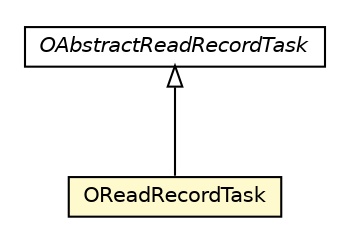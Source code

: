 #!/usr/local/bin/dot
#
# Class diagram 
# Generated by UMLGraph version R5_6-24-gf6e263 (http://www.umlgraph.org/)
#

digraph G {
	edge [fontname="Helvetica",fontsize=10,labelfontname="Helvetica",labelfontsize=10];
	node [fontname="Helvetica",fontsize=10,shape=plaintext];
	nodesep=0.25;
	ranksep=0.5;
	// com.orientechnologies.orient.server.distributed.impl.task.OReadRecordTask
	c2950582 [label=<<table title="com.orientechnologies.orient.server.distributed.impl.task.OReadRecordTask" border="0" cellborder="1" cellspacing="0" cellpadding="2" port="p" bgcolor="lemonChiffon" href="./OReadRecordTask.html">
		<tr><td><table border="0" cellspacing="0" cellpadding="1">
<tr><td align="center" balign="center"> OReadRecordTask </td></tr>
		</table></td></tr>
		</table>>, URL="./OReadRecordTask.html", fontname="Helvetica", fontcolor="black", fontsize=10.0];
	// com.orientechnologies.orient.server.distributed.impl.task.OAbstractReadRecordTask
	c2950610 [label=<<table title="com.orientechnologies.orient.server.distributed.impl.task.OAbstractReadRecordTask" border="0" cellborder="1" cellspacing="0" cellpadding="2" port="p" href="./OAbstractReadRecordTask.html">
		<tr><td><table border="0" cellspacing="0" cellpadding="1">
<tr><td align="center" balign="center"><font face="Helvetica-Oblique"> OAbstractReadRecordTask </font></td></tr>
		</table></td></tr>
		</table>>, URL="./OAbstractReadRecordTask.html", fontname="Helvetica", fontcolor="black", fontsize=10.0];
	//com.orientechnologies.orient.server.distributed.impl.task.OReadRecordTask extends com.orientechnologies.orient.server.distributed.impl.task.OAbstractReadRecordTask
	c2950610:p -> c2950582:p [dir=back,arrowtail=empty];
}

